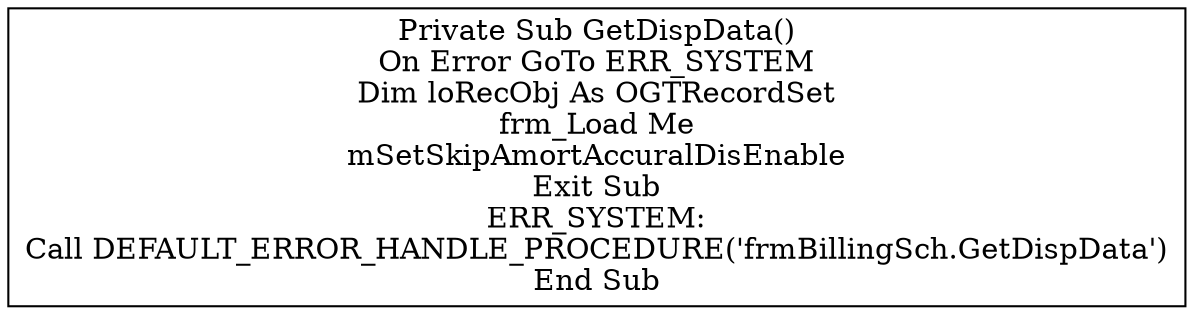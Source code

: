 digraph G{
Node_1 [ label ="Private Sub GetDispData()\nOn Error GoTo ERR_SYSTEM\nDim loRecObj As OGTRecordSet\nfrm_Load Me\nmSetSkipAmortAccuralDisEnable\nExit Sub\nERR_SYSTEM:\nCall DEFAULT_ERROR_HANDLE_PROCEDURE('frmBillingSch.GetDispData')\nEnd Sub",shape="box"];
}
